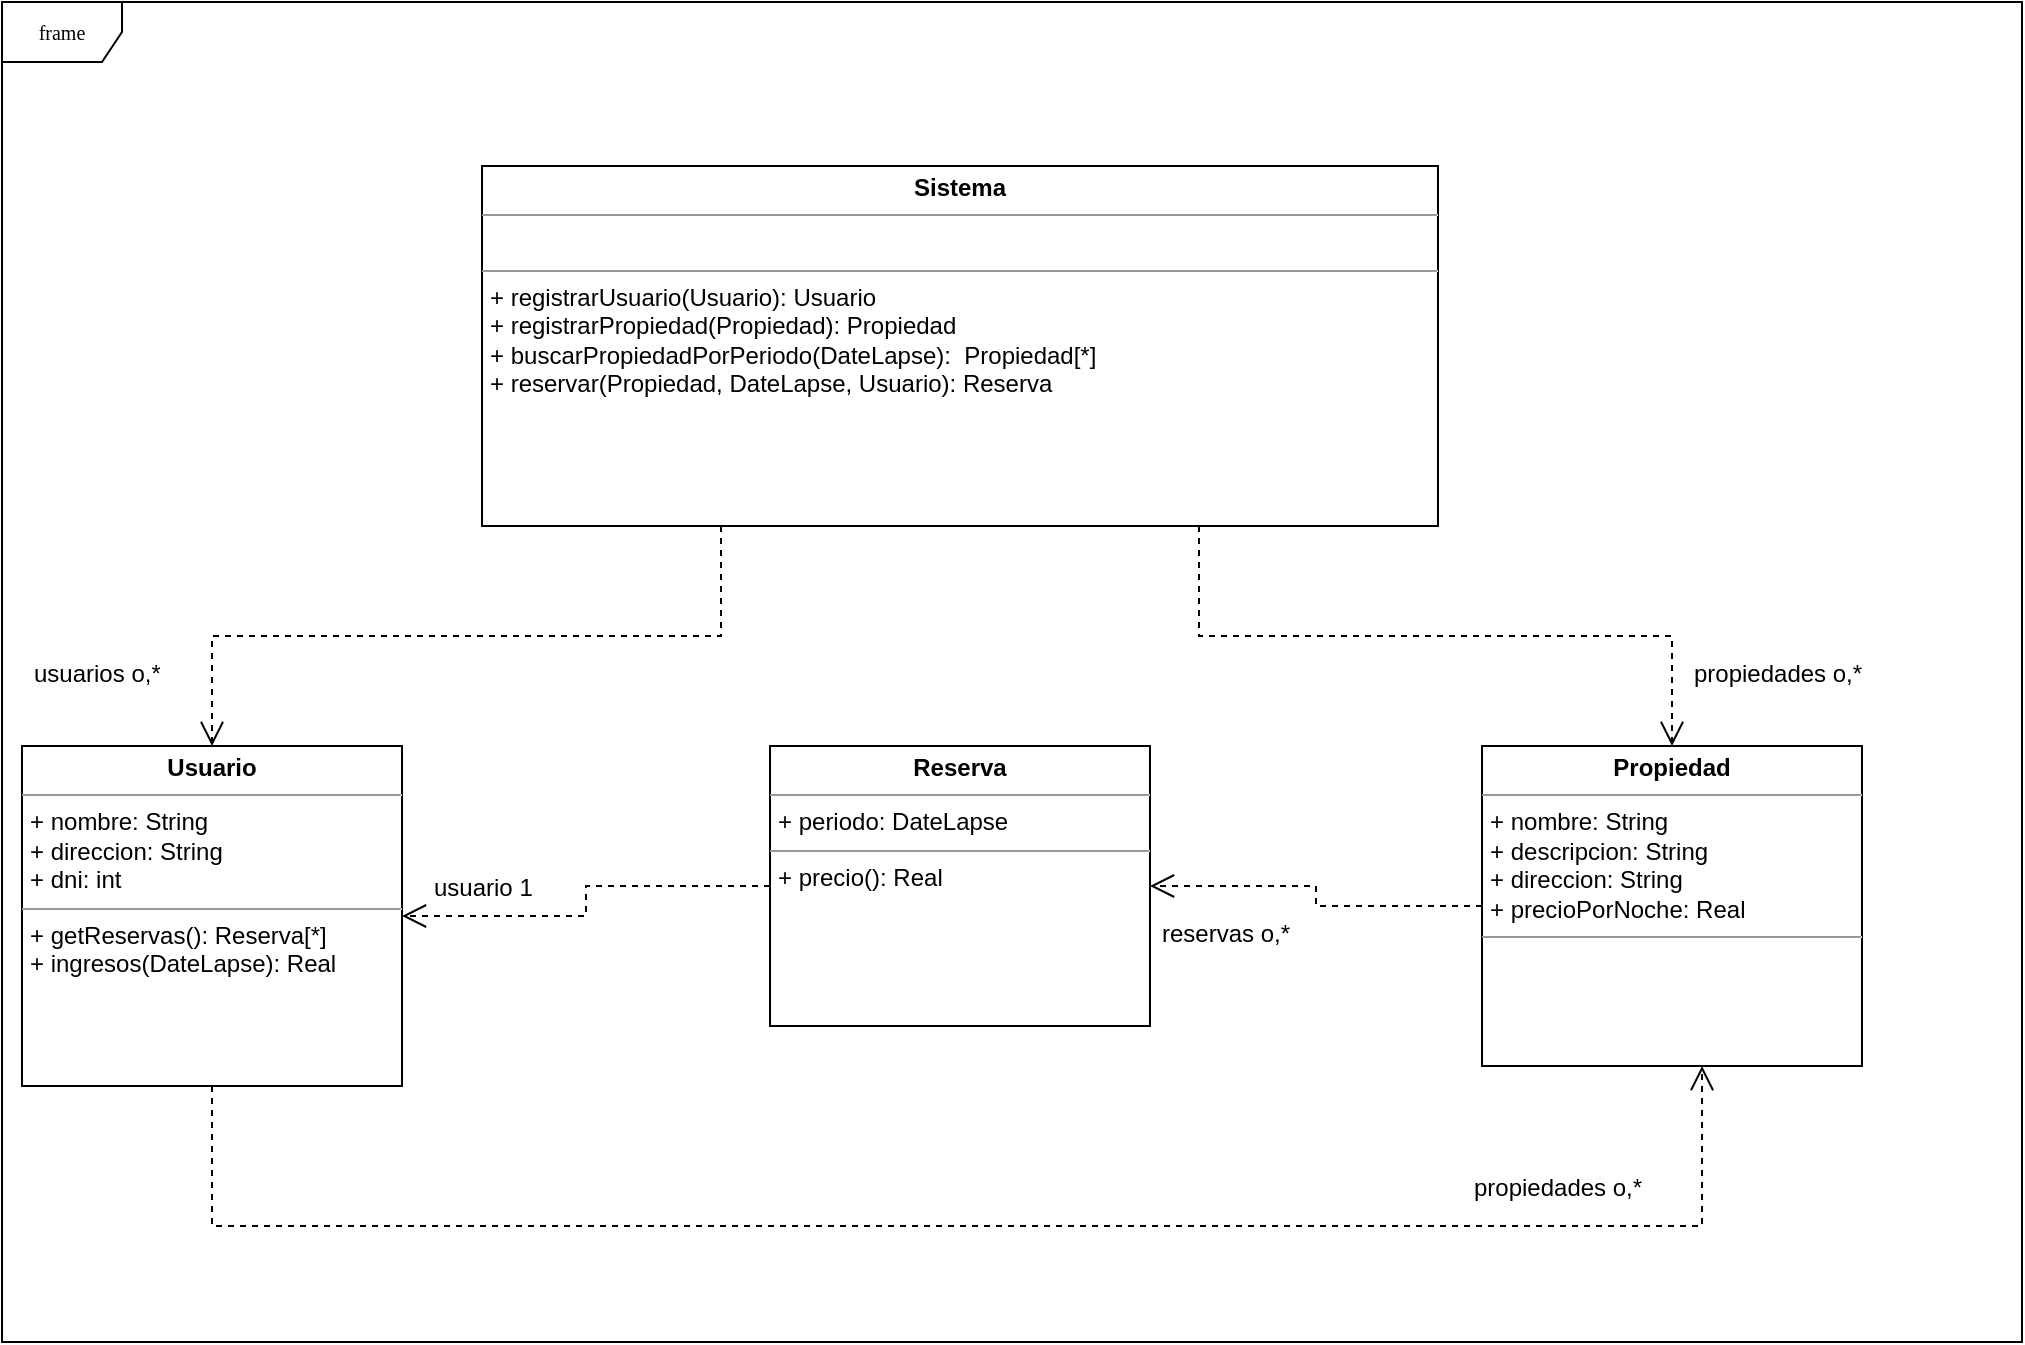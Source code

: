 <mxfile version="22.1.0" type="device">
  <diagram name="Page-1" id="c4acf3e9-155e-7222-9cf6-157b1a14988f">
    <mxGraphModel dx="1434" dy="1890" grid="1" gridSize="10" guides="1" tooltips="1" connect="1" arrows="1" fold="1" page="1" pageScale="1" pageWidth="850" pageHeight="1100" background="none" math="0" shadow="0">
      <root>
        <mxCell id="0" />
        <mxCell id="1" parent="0" />
        <mxCell id="17acba5748e5396b-1" value="frame" style="shape=umlFrame;whiteSpace=wrap;html=1;rounded=0;shadow=0;comic=0;labelBackgroundColor=none;strokeWidth=1;fontFamily=Verdana;fontSize=10;align=center;" parent="1" vertex="1">
          <mxGeometry y="-42" width="1010" height="670" as="geometry" />
        </mxCell>
        <mxCell id="5d2195bd80daf111-21" style="edgeStyle=orthogonalEdgeStyle;rounded=0;html=1;labelBackgroundColor=none;startFill=0;endArrow=open;endFill=0;endSize=10;fontFamily=Verdana;fontSize=10;dashed=1;entryX=0.5;entryY=0;entryDx=0;entryDy=0;exitX=0.25;exitY=1;exitDx=0;exitDy=0;" parent="1" source="5d2195bd80daf111-18" target="5d2195bd80daf111-19" edge="1">
          <mxGeometry relative="1" as="geometry">
            <mxPoint x="130" y="340" as="targetPoint" />
          </mxGeometry>
        </mxCell>
        <mxCell id="5d2195bd80daf111-18" value="&lt;p style=&quot;margin:0px;margin-top:4px;text-align:center;&quot;&gt;&lt;b&gt;Sistema&lt;/b&gt;&lt;/p&gt;&lt;hr size=&quot;1&quot;&gt;&lt;p style=&quot;margin:0px;margin-left:4px;&quot;&gt;&lt;br&gt;&lt;/p&gt;&lt;hr size=&quot;1&quot;&gt;&lt;p style=&quot;margin:0px;margin-left:4px;&quot;&gt;+ registrarUsuario(Usuario): Usuario&lt;br&gt;+ registrarPropiedad(Propiedad): Propiedad&lt;/p&gt;&lt;p style=&quot;margin:0px;margin-left:4px;&quot;&gt;+ buscarPropiedadPorPeriodo(DateLapse):&amp;nbsp; Propiedad[*]&lt;/p&gt;&lt;p style=&quot;margin:0px;margin-left:4px;&quot;&gt;+ reservar(Propiedad, DateLapse, Usuario): Reserva&lt;/p&gt;&lt;p style=&quot;margin:0px;margin-left:4px;&quot;&gt;&lt;br&gt;&lt;/p&gt;" style="verticalAlign=top;align=left;overflow=fill;fontSize=12;fontFamily=Helvetica;html=1;rounded=0;shadow=0;comic=0;labelBackgroundColor=none;strokeWidth=1" parent="1" vertex="1">
          <mxGeometry x="240" y="40" width="478" height="180" as="geometry" />
        </mxCell>
        <mxCell id="5d2195bd80daf111-19" value="&lt;p style=&quot;margin:0px;margin-top:4px;text-align:center;&quot;&gt;&lt;b&gt;Usuario&lt;/b&gt;&lt;/p&gt;&lt;hr size=&quot;1&quot;&gt;&lt;p style=&quot;margin:0px;margin-left:4px;&quot;&gt;+ nombre: String&lt;br&gt;+ direccion: String&lt;/p&gt;&lt;p style=&quot;margin:0px;margin-left:4px;&quot;&gt;+ dni: int&lt;/p&gt;&lt;hr size=&quot;1&quot;&gt;&lt;p style=&quot;margin:0px;margin-left:4px;&quot;&gt;+ getReservas(): Reserva[*]&lt;/p&gt;&lt;p style=&quot;margin:0px;margin-left:4px;&quot;&gt;+ ingresos(DateLapse): Real&lt;/p&gt;" style="verticalAlign=top;align=left;overflow=fill;fontSize=12;fontFamily=Helvetica;html=1;rounded=0;shadow=0;comic=0;labelBackgroundColor=none;strokeWidth=1" parent="1" vertex="1">
          <mxGeometry x="10" y="330" width="190" height="170" as="geometry" />
        </mxCell>
        <mxCell id="imAsP8W-_BtogfEQhCyt-2" value="&lt;p style=&quot;margin:0px;margin-top:4px;text-align:center;&quot;&gt;&lt;b&gt;Reserva&lt;/b&gt;&lt;/p&gt;&lt;hr size=&quot;1&quot;&gt;&lt;p style=&quot;margin:0px;margin-left:4px;&quot;&gt;+ periodo: DateLapse&lt;/p&gt;&lt;hr size=&quot;1&quot;&gt;&lt;p style=&quot;margin:0px;margin-left:4px;&quot;&gt;+ precio(): Real&lt;br&gt;&lt;/p&gt;" style="verticalAlign=top;align=left;overflow=fill;fontSize=12;fontFamily=Helvetica;html=1;rounded=0;shadow=0;comic=0;labelBackgroundColor=none;strokeWidth=1" parent="1" vertex="1">
          <mxGeometry x="384" y="330" width="190" height="140" as="geometry" />
        </mxCell>
        <mxCell id="imAsP8W-_BtogfEQhCyt-3" value="&lt;p style=&quot;margin:0px;margin-top:4px;text-align:center;&quot;&gt;&lt;b&gt;Propiedad&lt;/b&gt;&lt;/p&gt;&lt;hr size=&quot;1&quot;&gt;&lt;p style=&quot;margin:0px;margin-left:4px;&quot;&gt;+ nombre: String&lt;/p&gt;&lt;p style=&quot;margin:0px;margin-left:4px;&quot;&gt;+ descripcion: String&lt;br style=&quot;border-color: var(--border-color);&quot;&gt;+ direccion: String&lt;br&gt;&lt;/p&gt;&lt;p style=&quot;margin:0px;margin-left:4px;&quot;&gt;+ precioPorNoche: Real&lt;/p&gt;&lt;hr size=&quot;1&quot;&gt;&lt;p style=&quot;margin:0px;margin-left:4px;&quot;&gt;&lt;br&gt;&lt;/p&gt;" style="verticalAlign=top;align=left;overflow=fill;fontSize=12;fontFamily=Helvetica;html=1;rounded=0;shadow=0;comic=0;labelBackgroundColor=none;strokeWidth=1" parent="1" vertex="1">
          <mxGeometry x="740" y="330" width="190" height="160" as="geometry" />
        </mxCell>
        <mxCell id="imAsP8W-_BtogfEQhCyt-4" style="edgeStyle=orthogonalEdgeStyle;rounded=0;html=1;labelBackgroundColor=none;startFill=0;endArrow=open;endFill=0;endSize=10;fontFamily=Verdana;fontSize=10;dashed=1;entryX=0.5;entryY=0;entryDx=0;entryDy=0;exitX=0.75;exitY=1;exitDx=0;exitDy=0;" parent="1" source="5d2195bd80daf111-18" target="imAsP8W-_BtogfEQhCyt-3" edge="1">
          <mxGeometry relative="1" as="geometry">
            <mxPoint x="450" y="220" as="sourcePoint" />
            <mxPoint x="340" y="350" as="targetPoint" />
          </mxGeometry>
        </mxCell>
        <mxCell id="imAsP8W-_BtogfEQhCyt-9" style="edgeStyle=orthogonalEdgeStyle;rounded=0;html=1;labelBackgroundColor=none;startFill=0;endArrow=open;endFill=0;endSize=10;fontFamily=Verdana;fontSize=10;dashed=1;exitX=0.5;exitY=1;exitDx=0;exitDy=0;entryX=0.579;entryY=1;entryDx=0;entryDy=0;entryPerimeter=0;" parent="1" source="5d2195bd80daf111-19" target="imAsP8W-_BtogfEQhCyt-3" edge="1">
          <mxGeometry relative="1" as="geometry">
            <mxPoint x="553" y="550" as="sourcePoint" />
            <mxPoint x="850" y="700" as="targetPoint" />
            <Array as="points">
              <mxPoint x="105" y="570" />
              <mxPoint x="850" y="570" />
            </Array>
          </mxGeometry>
        </mxCell>
        <mxCell id="imAsP8W-_BtogfEQhCyt-12" style="edgeStyle=orthogonalEdgeStyle;rounded=0;html=1;labelBackgroundColor=none;startFill=0;endArrow=open;endFill=0;endSize=10;fontFamily=Verdana;fontSize=10;dashed=1;entryX=1;entryY=0.5;entryDx=0;entryDy=0;exitX=0;exitY=0.5;exitDx=0;exitDy=0;" parent="1" source="imAsP8W-_BtogfEQhCyt-3" target="imAsP8W-_BtogfEQhCyt-2" edge="1">
          <mxGeometry relative="1" as="geometry">
            <mxPoint x="740" y="400" as="sourcePoint" />
            <mxPoint x="750" y="410" as="targetPoint" />
            <Array as="points">
              <mxPoint x="657" y="410" />
              <mxPoint x="657" y="400" />
            </Array>
          </mxGeometry>
        </mxCell>
        <mxCell id="imAsP8W-_BtogfEQhCyt-13" style="edgeStyle=orthogonalEdgeStyle;rounded=0;html=1;labelBackgroundColor=none;startFill=0;endArrow=open;endFill=0;endSize=10;fontFamily=Verdana;fontSize=10;dashed=1;entryX=1;entryY=0.5;entryDx=0;entryDy=0;exitX=0;exitY=0.5;exitDx=0;exitDy=0;" parent="1" source="imAsP8W-_BtogfEQhCyt-2" target="5d2195bd80daf111-19" edge="1">
          <mxGeometry relative="1" as="geometry">
            <mxPoint x="350" y="401" as="sourcePoint" />
            <mxPoint x="129" y="510" as="targetPoint" />
          </mxGeometry>
        </mxCell>
        <mxCell id="imAsP8W-_BtogfEQhCyt-14" value="usuarios o,*" style="text;strokeColor=none;fillColor=none;align=left;verticalAlign=top;spacingLeft=4;spacingRight=4;overflow=hidden;rotatable=0;points=[[0,0.5],[1,0.5]];portConstraint=eastwest;whiteSpace=wrap;html=1;" parent="1" vertex="1">
          <mxGeometry x="10" y="280" width="100" height="26" as="geometry" />
        </mxCell>
        <mxCell id="imAsP8W-_BtogfEQhCyt-15" value="propiedades o,*" style="text;strokeColor=none;fillColor=none;align=left;verticalAlign=top;spacingLeft=4;spacingRight=4;overflow=hidden;rotatable=0;points=[[0,0.5],[1,0.5]];portConstraint=eastwest;whiteSpace=wrap;html=1;" parent="1" vertex="1">
          <mxGeometry x="840" y="280" width="100" height="26" as="geometry" />
        </mxCell>
        <mxCell id="imAsP8W-_BtogfEQhCyt-16" value="usuario 1" style="text;strokeColor=none;fillColor=none;align=left;verticalAlign=top;spacingLeft=4;spacingRight=4;overflow=hidden;rotatable=0;points=[[0,0.5],[1,0.5]];portConstraint=eastwest;whiteSpace=wrap;html=1;" parent="1" vertex="1">
          <mxGeometry x="210" y="387" width="100" height="26" as="geometry" />
        </mxCell>
        <mxCell id="imAsP8W-_BtogfEQhCyt-17" value="reservas o,*" style="text;strokeColor=none;fillColor=none;align=left;verticalAlign=top;spacingLeft=4;spacingRight=4;overflow=hidden;rotatable=0;points=[[0,0.5],[1,0.5]];portConstraint=eastwest;whiteSpace=wrap;html=1;" parent="1" vertex="1">
          <mxGeometry x="574" y="410" width="100" height="26" as="geometry" />
        </mxCell>
        <mxCell id="imAsP8W-_BtogfEQhCyt-19" value="propiedades o,*" style="text;strokeColor=none;fillColor=none;align=left;verticalAlign=top;spacingLeft=4;spacingRight=4;overflow=hidden;rotatable=0;points=[[0,0.5],[1,0.5]];portConstraint=eastwest;whiteSpace=wrap;html=1;" parent="1" vertex="1">
          <mxGeometry x="730" y="537" width="100" height="26" as="geometry" />
        </mxCell>
      </root>
    </mxGraphModel>
  </diagram>
</mxfile>
